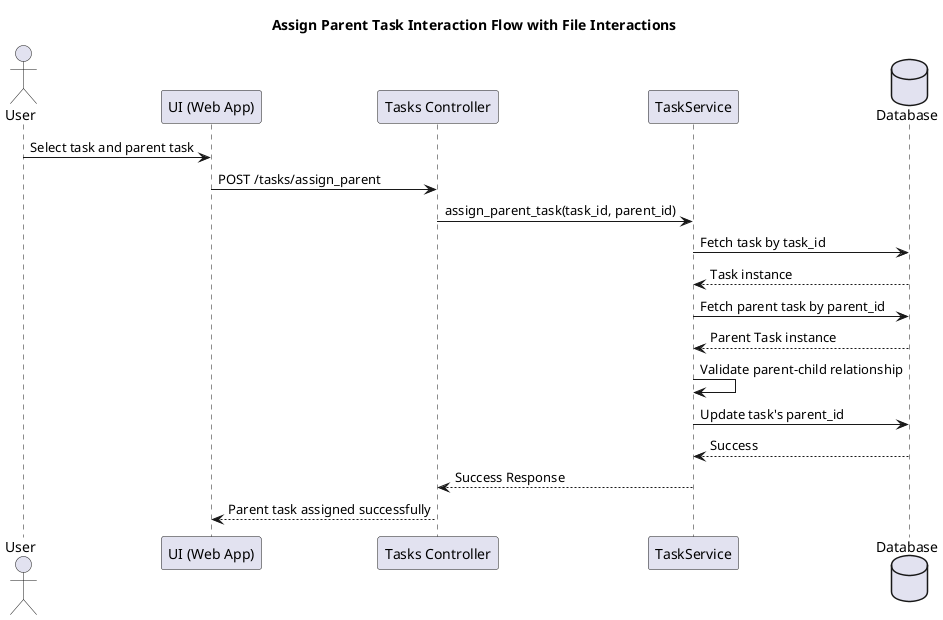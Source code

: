 @startuml name
title Assign Parent Task Interaction Flow with File Interactions

actor User
participant "UI (Web App)" as UI
participant "Tasks Controller" as Controller
participant "TaskService" as Service
database "Database" as DB

User -> UI: Select task and parent task
UI -> Controller: POST /tasks/assign_parent
Controller -> Service: assign_parent_task(task_id, parent_id)
Service -> DB: Fetch task by task_id
DB --> Service: Task instance
Service -> DB: Fetch parent task by parent_id
DB --> Service: Parent Task instance
Service -> Service: Validate parent-child relationship
Service -> DB: Update task's parent_id
DB --> Service: Success
Service --> Controller: Success Response
Controller --> UI: Parent task assigned successfully

@enduml